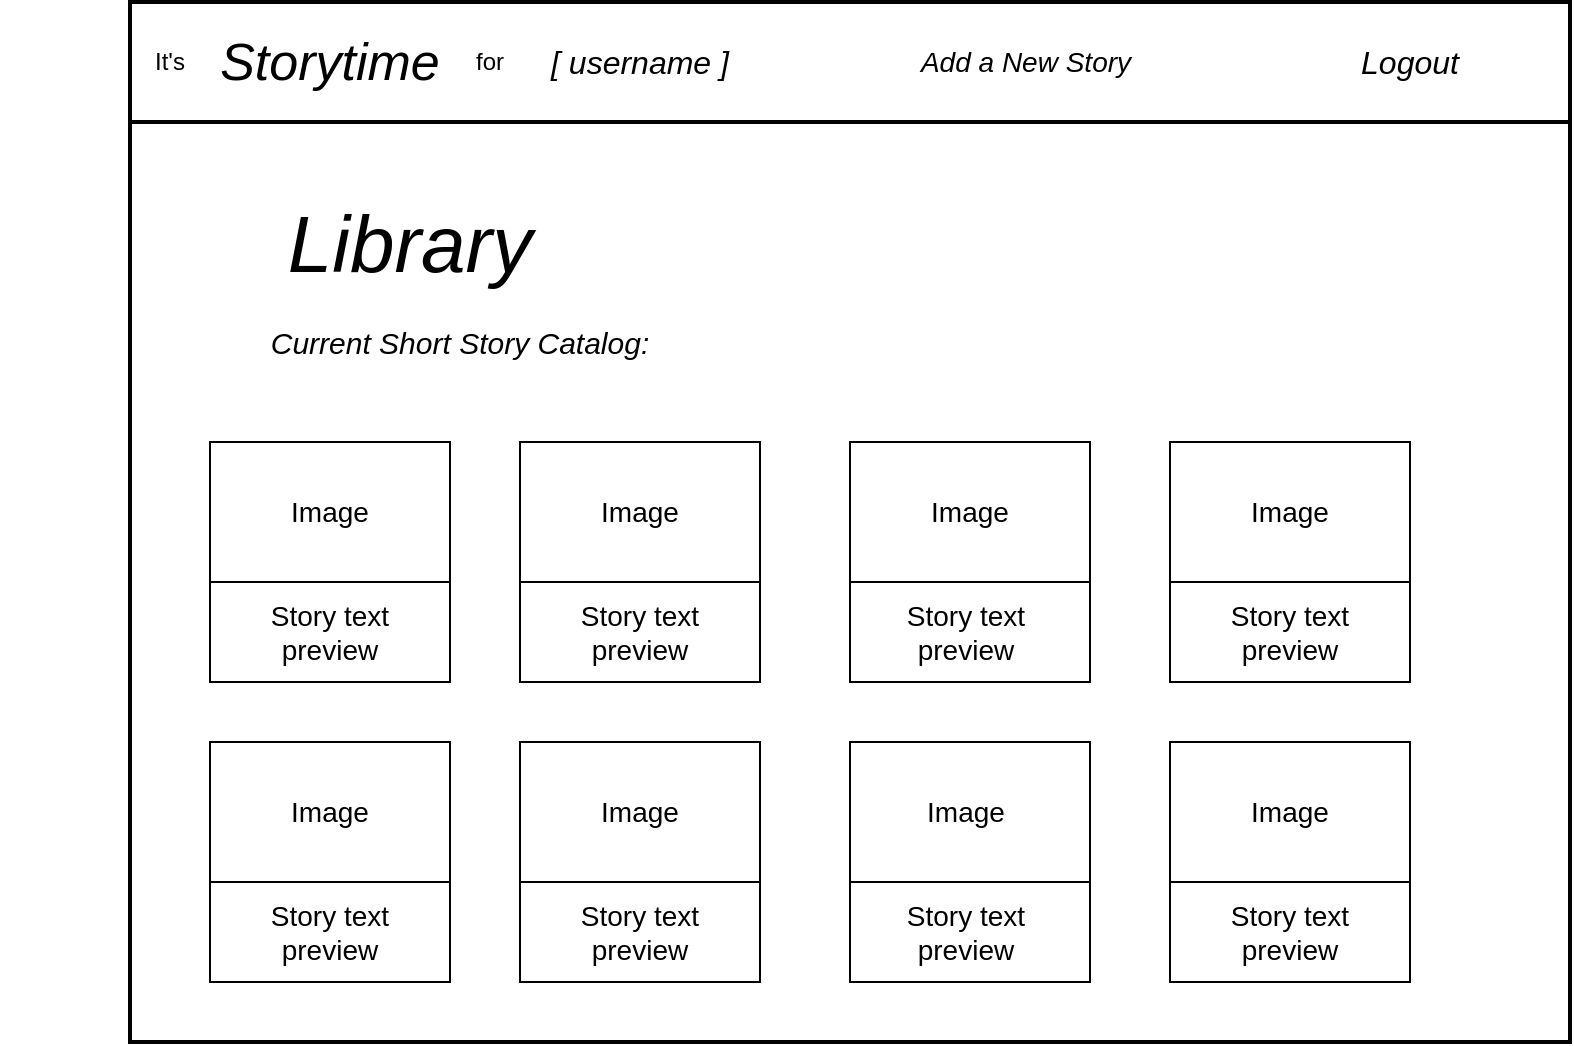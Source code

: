 <mxfile version="13.6.5">
    <diagram id="UvKX7KPmRMSDIiP3j6dF" name="Page-1">
        <mxGraphModel dx="961" dy="731" grid="0" gridSize="10" guides="1" tooltips="1" connect="1" arrows="1" fold="1" page="1" pageScale="1" pageWidth="850" pageHeight="1100" math="0" shadow="0">
            <root>
                <mxCell id="0"/>
                <mxCell id="1" parent="0"/>
                <mxCell id="2" value="" style="rounded=0;whiteSpace=wrap;html=1;strokeWidth=2;" parent="1" vertex="1">
                    <mxGeometry x="80" y="120" width="720" height="520" as="geometry"/>
                </mxCell>
                <mxCell id="3" value="" style="rounded=0;whiteSpace=wrap;html=1;strokeWidth=2;" parent="1" vertex="1">
                    <mxGeometry x="80" y="120" width="720" height="60" as="geometry"/>
                </mxCell>
                <mxCell id="4" value="&lt;font style=&quot;font-size: 40px&quot;&gt;&lt;i&gt;Library&lt;/i&gt;&lt;/font&gt;" style="text;html=1;strokeColor=none;fillColor=none;align=center;verticalAlign=middle;whiteSpace=wrap;rounded=0;" parent="1" vertex="1">
                    <mxGeometry x="15" y="190" width="410" height="100" as="geometry"/>
                </mxCell>
                <mxCell id="5" value="&lt;font style=&quot;font-size: 15px&quot;&gt;&lt;i&gt;Current Short Story Catalog:&lt;/i&gt;&lt;/font&gt;" style="text;html=1;strokeColor=none;fillColor=none;align=center;verticalAlign=middle;whiteSpace=wrap;rounded=0;" parent="1" vertex="1">
                    <mxGeometry x="30" y="280" width="430" height="20" as="geometry"/>
                </mxCell>
                <mxCell id="6" value="&lt;font style=&quot;font-size: 26px&quot;&gt;&lt;i&gt;Storytime&lt;/i&gt;&lt;/font&gt;" style="text;html=1;strokeColor=none;fillColor=none;align=center;verticalAlign=middle;whiteSpace=wrap;rounded=0;" parent="1" vertex="1">
                    <mxGeometry x="110" y="140" width="140" height="20" as="geometry"/>
                </mxCell>
                <mxCell id="7" value="&lt;font size=&quot;1&quot;&gt;&lt;i style=&quot;font-size: 16px&quot;&gt;[ username ]&lt;/i&gt;&lt;/font&gt;" style="text;html=1;strokeColor=none;fillColor=none;align=center;verticalAlign=middle;whiteSpace=wrap;rounded=0;" parent="1" vertex="1">
                    <mxGeometry x="210" y="140" width="250" height="20" as="geometry"/>
                </mxCell>
                <mxCell id="8" value="&lt;i&gt;&lt;font style=&quot;font-size: 16px&quot;&gt;Logout&lt;/font&gt;&lt;/i&gt;" style="text;html=1;strokeColor=none;fillColor=none;align=center;verticalAlign=middle;whiteSpace=wrap;rounded=0;" parent="1" vertex="1">
                    <mxGeometry x="670" y="140" width="100" height="20" as="geometry"/>
                </mxCell>
                <mxCell id="9" value="for" style="text;html=1;strokeColor=none;fillColor=none;align=center;verticalAlign=middle;whiteSpace=wrap;rounded=0;" parent="1" vertex="1">
                    <mxGeometry x="240" y="140" width="40" height="20" as="geometry"/>
                </mxCell>
                <mxCell id="10" value="It's" style="text;html=1;strokeColor=none;fillColor=none;align=center;verticalAlign=middle;whiteSpace=wrap;rounded=0;" parent="1" vertex="1">
                    <mxGeometry x="80" y="140" width="40" height="20" as="geometry"/>
                </mxCell>
                <mxCell id="11" value="" style="whiteSpace=wrap;html=1;aspect=fixed;" parent="1" vertex="1">
                    <mxGeometry x="120" y="340" width="120" height="120" as="geometry"/>
                </mxCell>
                <mxCell id="19" value="" style="whiteSpace=wrap;html=1;aspect=fixed;" parent="1" vertex="1">
                    <mxGeometry x="120" y="490" width="120" height="120" as="geometry"/>
                </mxCell>
                <mxCell id="20" value="" style="whiteSpace=wrap;html=1;aspect=fixed;" parent="1" vertex="1">
                    <mxGeometry x="440" y="490" width="120" height="120" as="geometry"/>
                </mxCell>
                <mxCell id="21" value="" style="whiteSpace=wrap;html=1;aspect=fixed;" parent="1" vertex="1">
                    <mxGeometry x="440" y="340" width="120" height="120" as="geometry"/>
                </mxCell>
                <mxCell id="22" value="" style="whiteSpace=wrap;html=1;aspect=fixed;" parent="1" vertex="1">
                    <mxGeometry x="275" y="490" width="120" height="120" as="geometry"/>
                </mxCell>
                <mxCell id="23" value="" style="whiteSpace=wrap;html=1;aspect=fixed;" parent="1" vertex="1">
                    <mxGeometry x="275" y="340" width="120" height="120" as="geometry"/>
                </mxCell>
                <mxCell id="24" value="" style="whiteSpace=wrap;html=1;aspect=fixed;" parent="1" vertex="1">
                    <mxGeometry x="600" y="340" width="120" height="120" as="geometry"/>
                </mxCell>
                <mxCell id="25" value="" style="whiteSpace=wrap;html=1;aspect=fixed;" parent="1" vertex="1">
                    <mxGeometry x="600" y="490" width="120" height="120" as="geometry"/>
                </mxCell>
                <mxCell id="28" value="" style="rounded=0;whiteSpace=wrap;html=1;" parent="1" vertex="1">
                    <mxGeometry x="120" y="340" width="120" height="70" as="geometry"/>
                </mxCell>
                <mxCell id="29" value="" style="rounded=0;whiteSpace=wrap;html=1;" parent="1" vertex="1">
                    <mxGeometry x="120" y="490" width="120" height="70" as="geometry"/>
                </mxCell>
                <mxCell id="30" value="" style="rounded=0;whiteSpace=wrap;html=1;" parent="1" vertex="1">
                    <mxGeometry x="440" y="490" width="120" height="70" as="geometry"/>
                </mxCell>
                <mxCell id="31" value="" style="rounded=0;whiteSpace=wrap;html=1;" parent="1" vertex="1">
                    <mxGeometry x="275" y="490" width="120" height="70" as="geometry"/>
                </mxCell>
                <mxCell id="32" value="" style="rounded=0;whiteSpace=wrap;html=1;" parent="1" vertex="1">
                    <mxGeometry x="600" y="490" width="120" height="70" as="geometry"/>
                </mxCell>
                <mxCell id="33" value="" style="rounded=0;whiteSpace=wrap;html=1;" parent="1" vertex="1">
                    <mxGeometry x="275" y="340" width="120" height="70" as="geometry"/>
                </mxCell>
                <mxCell id="34" value="" style="rounded=0;whiteSpace=wrap;html=1;" parent="1" vertex="1">
                    <mxGeometry x="440" y="340" width="120" height="70" as="geometry"/>
                </mxCell>
                <mxCell id="35" value="" style="rounded=0;whiteSpace=wrap;html=1;" parent="1" vertex="1">
                    <mxGeometry x="600" y="340" width="120" height="70" as="geometry"/>
                </mxCell>
                <mxCell id="36" value="&lt;font style=&quot;font-size: 14px&quot;&gt;Image&lt;br&gt;&lt;/font&gt;" style="text;html=1;strokeColor=none;fillColor=none;align=center;verticalAlign=middle;whiteSpace=wrap;rounded=0;" parent="1" vertex="1">
                    <mxGeometry x="295" y="515" width="80" height="20" as="geometry"/>
                </mxCell>
                <mxCell id="37" value="&lt;font style=&quot;font-size: 14px&quot;&gt;Image&lt;br&gt;&lt;/font&gt;" style="text;html=1;strokeColor=none;fillColor=none;align=center;verticalAlign=middle;whiteSpace=wrap;rounded=0;" parent="1" vertex="1">
                    <mxGeometry x="140" y="515" width="80" height="20" as="geometry"/>
                </mxCell>
                <mxCell id="38" value="&lt;font style=&quot;font-size: 14px&quot;&gt;Image&lt;br&gt;&lt;/font&gt;" style="text;html=1;strokeColor=none;fillColor=none;align=center;verticalAlign=middle;whiteSpace=wrap;rounded=0;" parent="1" vertex="1">
                    <mxGeometry x="140" y="365" width="80" height="20" as="geometry"/>
                </mxCell>
                <mxCell id="39" value="&lt;font style=&quot;font-size: 14px&quot;&gt;Image&lt;br&gt;&lt;/font&gt;" style="text;html=1;strokeColor=none;fillColor=none;align=center;verticalAlign=middle;whiteSpace=wrap;rounded=0;" parent="1" vertex="1">
                    <mxGeometry x="458" y="515" width="80" height="20" as="geometry"/>
                </mxCell>
                <mxCell id="40" value="&lt;font style=&quot;font-size: 14px&quot;&gt;Image&lt;br&gt;&lt;/font&gt;" style="text;html=1;strokeColor=none;fillColor=none;align=center;verticalAlign=middle;whiteSpace=wrap;rounded=0;" parent="1" vertex="1">
                    <mxGeometry x="295" y="365" width="80" height="20" as="geometry"/>
                </mxCell>
                <mxCell id="41" value="&lt;font style=&quot;font-size: 14px&quot;&gt;Image&lt;br&gt;&lt;/font&gt;" style="text;html=1;strokeColor=none;fillColor=none;align=center;verticalAlign=middle;whiteSpace=wrap;rounded=0;" parent="1" vertex="1">
                    <mxGeometry x="460" y="365" width="80" height="20" as="geometry"/>
                </mxCell>
                <mxCell id="42" value="&lt;font style=&quot;font-size: 14px&quot;&gt;Image&lt;br&gt;&lt;/font&gt;" style="text;html=1;strokeColor=none;fillColor=none;align=center;verticalAlign=middle;whiteSpace=wrap;rounded=0;" parent="1" vertex="1">
                    <mxGeometry x="620" y="515" width="80" height="20" as="geometry"/>
                </mxCell>
                <mxCell id="43" value="&lt;font style=&quot;font-size: 14px&quot;&gt;Image&lt;br&gt;&lt;/font&gt;" style="text;html=1;strokeColor=none;fillColor=none;align=center;verticalAlign=middle;whiteSpace=wrap;rounded=0;" parent="1" vertex="1">
                    <mxGeometry x="620" y="365" width="80" height="20" as="geometry"/>
                </mxCell>
                <mxCell id="45" value="&lt;font style=&quot;font-size: 14px&quot;&gt;Story text&lt;br&gt;preview&lt;br&gt;&lt;/font&gt;" style="text;html=1;strokeColor=none;fillColor=none;align=center;verticalAlign=middle;whiteSpace=wrap;rounded=0;" parent="1" vertex="1">
                    <mxGeometry x="600" y="560" width="120" height="50" as="geometry"/>
                </mxCell>
                <mxCell id="46" value="&lt;font style=&quot;font-size: 14px&quot;&gt;Story text&lt;br&gt;preview&lt;br&gt;&lt;/font&gt;" style="text;html=1;strokeColor=none;fillColor=none;align=center;verticalAlign=middle;whiteSpace=wrap;rounded=0;" parent="1" vertex="1">
                    <mxGeometry x="600" y="410" width="120" height="50" as="geometry"/>
                </mxCell>
                <mxCell id="47" value="&lt;font style=&quot;font-size: 14px&quot;&gt;Story text&lt;br&gt;preview&lt;br&gt;&lt;/font&gt;" style="text;html=1;strokeColor=none;fillColor=none;align=center;verticalAlign=middle;whiteSpace=wrap;rounded=0;" parent="1" vertex="1">
                    <mxGeometry x="438" y="560" width="120" height="50" as="geometry"/>
                </mxCell>
                <mxCell id="48" value="&lt;font style=&quot;font-size: 14px&quot;&gt;Story text&lt;br&gt;preview&lt;br&gt;&lt;/font&gt;" style="text;html=1;strokeColor=none;fillColor=none;align=center;verticalAlign=middle;whiteSpace=wrap;rounded=0;" parent="1" vertex="1">
                    <mxGeometry x="438" y="410" width="120" height="50" as="geometry"/>
                </mxCell>
                <mxCell id="49" value="&lt;font style=&quot;font-size: 14px&quot;&gt;Story text&lt;br&gt;preview&lt;br&gt;&lt;/font&gt;" style="text;html=1;strokeColor=none;fillColor=none;align=center;verticalAlign=middle;whiteSpace=wrap;rounded=0;" parent="1" vertex="1">
                    <mxGeometry x="120" y="560" width="120" height="50" as="geometry"/>
                </mxCell>
                <mxCell id="50" value="&lt;font style=&quot;font-size: 14px&quot;&gt;Story text&lt;br&gt;preview&lt;br&gt;&lt;/font&gt;" style="text;html=1;strokeColor=none;fillColor=none;align=center;verticalAlign=middle;whiteSpace=wrap;rounded=0;" parent="1" vertex="1">
                    <mxGeometry x="275" y="560" width="120" height="50" as="geometry"/>
                </mxCell>
                <mxCell id="51" value="&lt;font style=&quot;font-size: 14px&quot;&gt;Story text&lt;br&gt;preview&lt;br&gt;&lt;/font&gt;" style="text;html=1;strokeColor=none;fillColor=none;align=center;verticalAlign=middle;whiteSpace=wrap;rounded=0;" parent="1" vertex="1">
                    <mxGeometry x="275" y="410" width="120" height="50" as="geometry"/>
                </mxCell>
                <mxCell id="52" value="&lt;font style=&quot;font-size: 14px&quot;&gt;Story text&lt;br&gt;preview&lt;br&gt;&lt;/font&gt;" style="text;html=1;strokeColor=none;fillColor=none;align=center;verticalAlign=middle;whiteSpace=wrap;rounded=0;" parent="1" vertex="1">
                    <mxGeometry x="120" y="410" width="120" height="50" as="geometry"/>
                </mxCell>
                <mxCell id="53" value="&lt;i&gt;&lt;font style=&quot;font-size: 14px&quot;&gt;Add a New Story&lt;/font&gt;&lt;/i&gt;" style="text;html=1;strokeColor=none;fillColor=none;align=center;verticalAlign=middle;whiteSpace=wrap;rounded=0;" vertex="1" parent="1">
                    <mxGeometry x="438" y="140" width="180" height="20" as="geometry"/>
                </mxCell>
            </root>
        </mxGraphModel>
    </diagram>
</mxfile>